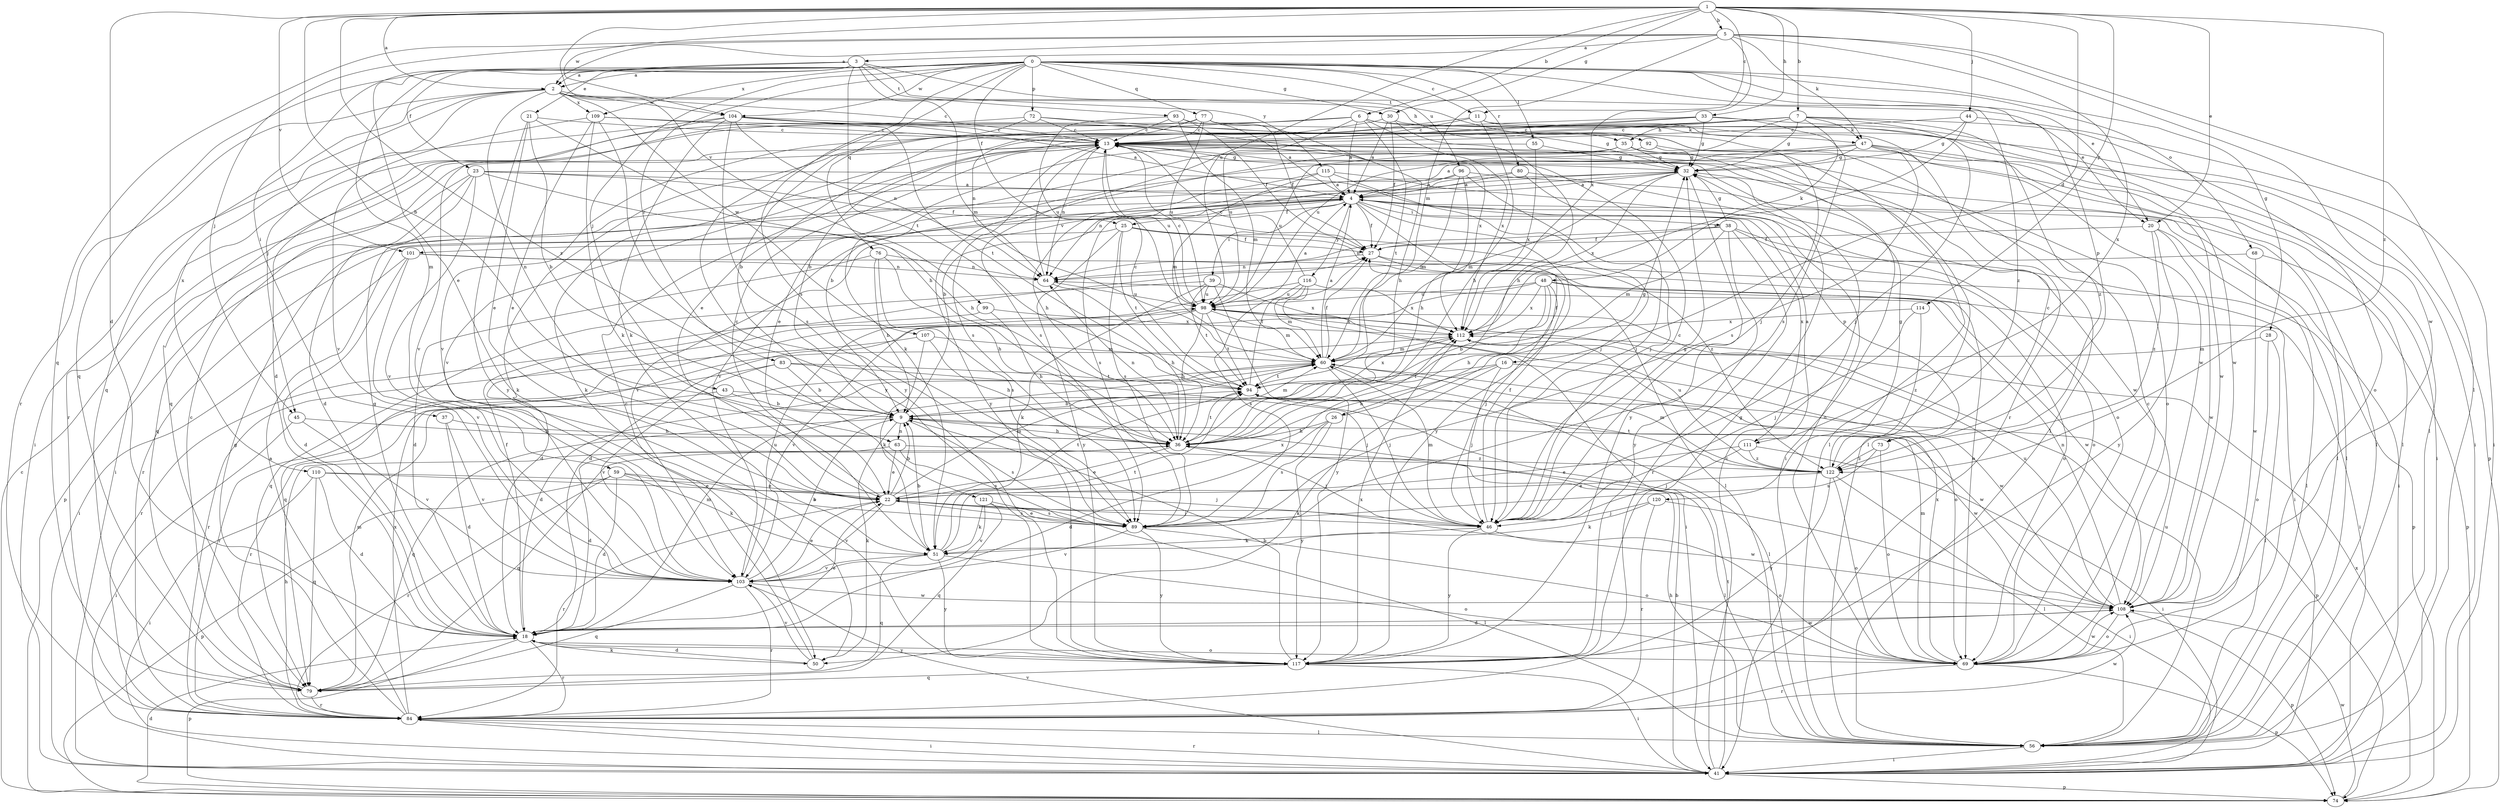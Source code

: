 strict digraph  {
0;
1;
2;
3;
4;
5;
6;
7;
9;
11;
13;
16;
18;
20;
21;
22;
23;
25;
26;
27;
28;
30;
32;
33;
35;
36;
37;
38;
39;
41;
43;
44;
45;
46;
47;
48;
50;
51;
55;
56;
59;
60;
63;
64;
68;
69;
72;
73;
74;
76;
77;
79;
80;
83;
84;
89;
92;
93;
94;
96;
98;
99;
101;
103;
104;
107;
108;
109;
110;
111;
112;
114;
115;
116;
117;
120;
121;
122;
0 -> 2  [label=a];
0 -> 11  [label=c];
0 -> 20  [label=e];
0 -> 23  [label=f];
0 -> 25  [label=f];
0 -> 28  [label=g];
0 -> 30  [label=g];
0 -> 43  [label=j];
0 -> 55  [label=l];
0 -> 59  [label=m];
0 -> 68  [label=o];
0 -> 72  [label=p];
0 -> 73  [label=p];
0 -> 76  [label=q];
0 -> 77  [label=q];
0 -> 79  [label=q];
0 -> 80  [label=r];
0 -> 83  [label=r];
0 -> 89  [label=s];
0 -> 96  [label=u];
0 -> 104  [label=w];
0 -> 109  [label=x];
0 -> 120  [label=z];
1 -> 2  [label=a];
1 -> 5  [label=b];
1 -> 6  [label=b];
1 -> 7  [label=b];
1 -> 9  [label=b];
1 -> 11  [label=c];
1 -> 16  [label=d];
1 -> 18  [label=d];
1 -> 20  [label=e];
1 -> 30  [label=g];
1 -> 33  [label=h];
1 -> 44  [label=j];
1 -> 98  [label=u];
1 -> 99  [label=v];
1 -> 101  [label=v];
1 -> 104  [label=w];
1 -> 114  [label=y];
1 -> 121  [label=z];
1 -> 122  [label=z];
2 -> 13  [label=c];
2 -> 20  [label=e];
2 -> 35  [label=h];
2 -> 45  [label=j];
2 -> 63  [label=n];
2 -> 79  [label=q];
2 -> 84  [label=r];
2 -> 104  [label=w];
2 -> 107  [label=w];
2 -> 109  [label=x];
2 -> 110  [label=x];
3 -> 2  [label=a];
3 -> 21  [label=e];
3 -> 22  [label=e];
3 -> 37  [label=i];
3 -> 60  [label=m];
3 -> 92  [label=t];
3 -> 93  [label=t];
3 -> 94  [label=t];
3 -> 115  [label=y];
4 -> 25  [label=f];
4 -> 26  [label=f];
4 -> 27  [label=f];
4 -> 38  [label=i];
4 -> 39  [label=i];
4 -> 41  [label=i];
4 -> 73  [label=p];
4 -> 74  [label=p];
4 -> 89  [label=s];
4 -> 101  [label=v];
4 -> 103  [label=v];
4 -> 111  [label=x];
4 -> 116  [label=y];
4 -> 117  [label=y];
5 -> 2  [label=a];
5 -> 3  [label=a];
5 -> 45  [label=j];
5 -> 47  [label=k];
5 -> 56  [label=l];
5 -> 60  [label=m];
5 -> 79  [label=q];
5 -> 108  [label=w];
5 -> 111  [label=x];
5 -> 112  [label=x];
6 -> 4  [label=a];
6 -> 9  [label=b];
6 -> 47  [label=k];
6 -> 74  [label=p];
6 -> 79  [label=q];
6 -> 94  [label=t];
6 -> 98  [label=u];
6 -> 112  [label=x];
7 -> 9  [label=b];
7 -> 13  [label=c];
7 -> 32  [label=g];
7 -> 35  [label=h];
7 -> 46  [label=j];
7 -> 47  [label=k];
7 -> 48  [label=k];
7 -> 50  [label=k];
7 -> 69  [label=o];
7 -> 98  [label=u];
7 -> 122  [label=z];
9 -> 36  [label=h];
9 -> 50  [label=k];
9 -> 60  [label=m];
9 -> 63  [label=n];
9 -> 79  [label=q];
9 -> 89  [label=s];
9 -> 108  [label=w];
11 -> 13  [label=c];
11 -> 36  [label=h];
11 -> 50  [label=k];
11 -> 84  [label=r];
11 -> 108  [label=w];
13 -> 32  [label=g];
13 -> 56  [label=l];
13 -> 64  [label=n];
13 -> 69  [label=o];
13 -> 89  [label=s];
13 -> 98  [label=u];
13 -> 103  [label=v];
16 -> 36  [label=h];
16 -> 46  [label=j];
16 -> 50  [label=k];
16 -> 94  [label=t];
16 -> 108  [label=w];
18 -> 22  [label=e];
18 -> 27  [label=f];
18 -> 32  [label=g];
18 -> 50  [label=k];
18 -> 60  [label=m];
18 -> 69  [label=o];
18 -> 74  [label=p];
18 -> 84  [label=r];
18 -> 108  [label=w];
18 -> 117  [label=y];
20 -> 27  [label=f];
20 -> 56  [label=l];
20 -> 108  [label=w];
20 -> 117  [label=y];
20 -> 122  [label=z];
21 -> 9  [label=b];
21 -> 13  [label=c];
21 -> 22  [label=e];
21 -> 36  [label=h];
21 -> 117  [label=y];
22 -> 9  [label=b];
22 -> 13  [label=c];
22 -> 46  [label=j];
22 -> 56  [label=l];
22 -> 60  [label=m];
22 -> 84  [label=r];
22 -> 89  [label=s];
22 -> 94  [label=t];
22 -> 103  [label=v];
23 -> 4  [label=a];
23 -> 18  [label=d];
23 -> 27  [label=f];
23 -> 36  [label=h];
23 -> 41  [label=i];
23 -> 69  [label=o];
23 -> 79  [label=q];
23 -> 103  [label=v];
25 -> 27  [label=f];
25 -> 56  [label=l];
25 -> 84  [label=r];
25 -> 89  [label=s];
25 -> 94  [label=t];
25 -> 117  [label=y];
25 -> 122  [label=z];
26 -> 18  [label=d];
26 -> 32  [label=g];
26 -> 36  [label=h];
26 -> 89  [label=s];
26 -> 117  [label=y];
27 -> 64  [label=n];
27 -> 69  [label=o];
27 -> 74  [label=p];
28 -> 56  [label=l];
28 -> 60  [label=m];
28 -> 69  [label=o];
30 -> 4  [label=a];
30 -> 13  [label=c];
30 -> 27  [label=f];
30 -> 36  [label=h];
30 -> 41  [label=i];
32 -> 4  [label=a];
32 -> 56  [label=l];
32 -> 60  [label=m];
32 -> 103  [label=v];
32 -> 112  [label=x];
32 -> 117  [label=y];
33 -> 13  [label=c];
33 -> 22  [label=e];
33 -> 32  [label=g];
33 -> 56  [label=l];
33 -> 89  [label=s];
33 -> 103  [label=v];
35 -> 32  [label=g];
35 -> 41  [label=i];
35 -> 51  [label=k];
35 -> 56  [label=l];
35 -> 89  [label=s];
35 -> 98  [label=u];
36 -> 22  [label=e];
36 -> 46  [label=j];
36 -> 56  [label=l];
36 -> 64  [label=n];
36 -> 79  [label=q];
36 -> 94  [label=t];
37 -> 18  [label=d];
37 -> 36  [label=h];
37 -> 103  [label=v];
38 -> 27  [label=f];
38 -> 32  [label=g];
38 -> 41  [label=i];
38 -> 60  [label=m];
38 -> 64  [label=n];
38 -> 69  [label=o];
38 -> 84  [label=r];
38 -> 117  [label=y];
39 -> 51  [label=k];
39 -> 79  [label=q];
39 -> 94  [label=t];
39 -> 98  [label=u];
39 -> 112  [label=x];
39 -> 117  [label=y];
41 -> 9  [label=b];
41 -> 13  [label=c];
41 -> 74  [label=p];
41 -> 84  [label=r];
41 -> 94  [label=t];
41 -> 103  [label=v];
43 -> 9  [label=b];
43 -> 84  [label=r];
43 -> 108  [label=w];
44 -> 13  [label=c];
44 -> 32  [label=g];
44 -> 41  [label=i];
44 -> 112  [label=x];
45 -> 36  [label=h];
45 -> 41  [label=i];
45 -> 103  [label=v];
46 -> 13  [label=c];
46 -> 27  [label=f];
46 -> 32  [label=g];
46 -> 51  [label=k];
46 -> 60  [label=m];
46 -> 69  [label=o];
46 -> 117  [label=y];
47 -> 4  [label=a];
47 -> 9  [label=b];
47 -> 32  [label=g];
47 -> 41  [label=i];
47 -> 56  [label=l];
47 -> 89  [label=s];
47 -> 108  [label=w];
48 -> 9  [label=b];
48 -> 18  [label=d];
48 -> 36  [label=h];
48 -> 41  [label=i];
48 -> 46  [label=j];
48 -> 98  [label=u];
48 -> 108  [label=w];
48 -> 112  [label=x];
50 -> 13  [label=c];
50 -> 18  [label=d];
50 -> 103  [label=v];
51 -> 9  [label=b];
51 -> 69  [label=o];
51 -> 79  [label=q];
51 -> 94  [label=t];
51 -> 103  [label=v];
51 -> 112  [label=x];
51 -> 117  [label=y];
55 -> 22  [label=e];
55 -> 32  [label=g];
55 -> 112  [label=x];
56 -> 36  [label=h];
56 -> 41  [label=i];
56 -> 98  [label=u];
59 -> 18  [label=d];
59 -> 22  [label=e];
59 -> 51  [label=k];
59 -> 74  [label=p];
59 -> 84  [label=r];
59 -> 89  [label=s];
60 -> 4  [label=a];
60 -> 18  [label=d];
60 -> 27  [label=f];
60 -> 46  [label=j];
60 -> 56  [label=l];
60 -> 94  [label=t];
63 -> 18  [label=d];
63 -> 22  [label=e];
63 -> 89  [label=s];
63 -> 122  [label=z];
64 -> 13  [label=c];
64 -> 36  [label=h];
64 -> 98  [label=u];
68 -> 64  [label=n];
68 -> 74  [label=p];
68 -> 108  [label=w];
69 -> 13  [label=c];
69 -> 60  [label=m];
69 -> 74  [label=p];
69 -> 84  [label=r];
69 -> 108  [label=w];
69 -> 112  [label=x];
72 -> 13  [label=c];
72 -> 32  [label=g];
72 -> 84  [label=r];
72 -> 112  [label=x];
72 -> 117  [label=y];
73 -> 69  [label=o];
73 -> 89  [label=s];
73 -> 122  [label=z];
74 -> 13  [label=c];
74 -> 18  [label=d];
74 -> 108  [label=w];
74 -> 112  [label=x];
76 -> 9  [label=b];
76 -> 18  [label=d];
76 -> 36  [label=h];
76 -> 64  [label=n];
76 -> 89  [label=s];
77 -> 13  [label=c];
77 -> 27  [label=f];
77 -> 36  [label=h];
77 -> 46  [label=j];
77 -> 64  [label=n];
77 -> 98  [label=u];
77 -> 103  [label=v];
79 -> 13  [label=c];
79 -> 60  [label=m];
79 -> 84  [label=r];
80 -> 4  [label=a];
80 -> 9  [label=b];
80 -> 46  [label=j];
80 -> 108  [label=w];
83 -> 9  [label=b];
83 -> 46  [label=j];
83 -> 84  [label=r];
83 -> 94  [label=t];
83 -> 103  [label=v];
84 -> 4  [label=a];
84 -> 32  [label=g];
84 -> 36  [label=h];
84 -> 41  [label=i];
84 -> 56  [label=l];
84 -> 108  [label=w];
84 -> 112  [label=x];
89 -> 22  [label=e];
89 -> 69  [label=o];
89 -> 103  [label=v];
89 -> 117  [label=y];
92 -> 32  [label=g];
92 -> 56  [label=l];
92 -> 117  [label=y];
93 -> 4  [label=a];
93 -> 13  [label=c];
93 -> 27  [label=f];
93 -> 60  [label=m];
93 -> 98  [label=u];
94 -> 9  [label=b];
94 -> 13  [label=c];
94 -> 27  [label=f];
94 -> 74  [label=p];
94 -> 112  [label=x];
96 -> 4  [label=a];
96 -> 36  [label=h];
96 -> 46  [label=j];
96 -> 56  [label=l];
96 -> 60  [label=m];
96 -> 64  [label=n];
98 -> 4  [label=a];
98 -> 13  [label=c];
98 -> 36  [label=h];
98 -> 60  [label=m];
98 -> 79  [label=q];
98 -> 94  [label=t];
98 -> 103  [label=v];
98 -> 112  [label=x];
99 -> 36  [label=h];
99 -> 84  [label=r];
99 -> 112  [label=x];
101 -> 18  [label=d];
101 -> 41  [label=i];
101 -> 64  [label=n];
101 -> 69  [label=o];
101 -> 103  [label=v];
103 -> 9  [label=b];
103 -> 22  [label=e];
103 -> 79  [label=q];
103 -> 84  [label=r];
103 -> 98  [label=u];
103 -> 108  [label=w];
104 -> 4  [label=a];
104 -> 13  [label=c];
104 -> 18  [label=d];
104 -> 41  [label=i];
104 -> 51  [label=k];
104 -> 56  [label=l];
104 -> 64  [label=n];
104 -> 89  [label=s];
104 -> 94  [label=t];
107 -> 36  [label=h];
107 -> 51  [label=k];
107 -> 60  [label=m];
107 -> 84  [label=r];
108 -> 18  [label=d];
108 -> 64  [label=n];
108 -> 69  [label=o];
108 -> 74  [label=p];
108 -> 98  [label=u];
109 -> 13  [label=c];
109 -> 22  [label=e];
109 -> 51  [label=k];
109 -> 103  [label=v];
109 -> 108  [label=w];
109 -> 117  [label=y];
110 -> 18  [label=d];
110 -> 22  [label=e];
110 -> 41  [label=i];
110 -> 46  [label=j];
110 -> 79  [label=q];
111 -> 4  [label=a];
111 -> 22  [label=e];
111 -> 41  [label=i];
111 -> 46  [label=j];
111 -> 122  [label=z];
112 -> 60  [label=m];
112 -> 69  [label=o];
114 -> 46  [label=j];
114 -> 112  [label=x];
114 -> 122  [label=z];
115 -> 4  [label=a];
115 -> 36  [label=h];
115 -> 46  [label=j];
115 -> 60  [label=m];
115 -> 69  [label=o];
116 -> 13  [label=c];
116 -> 18  [label=d];
116 -> 41  [label=i];
116 -> 60  [label=m];
116 -> 89  [label=s];
116 -> 98  [label=u];
116 -> 112  [label=x];
117 -> 9  [label=b];
117 -> 32  [label=g];
117 -> 41  [label=i];
117 -> 79  [label=q];
117 -> 112  [label=x];
120 -> 41  [label=i];
120 -> 46  [label=j];
120 -> 51  [label=k];
120 -> 84  [label=r];
121 -> 51  [label=k];
121 -> 79  [label=q];
121 -> 89  [label=s];
121 -> 103  [label=v];
121 -> 108  [label=w];
122 -> 13  [label=c];
122 -> 22  [label=e];
122 -> 32  [label=g];
122 -> 56  [label=l];
122 -> 60  [label=m];
122 -> 69  [label=o];
122 -> 94  [label=t];
122 -> 98  [label=u];
122 -> 117  [label=y];
}
